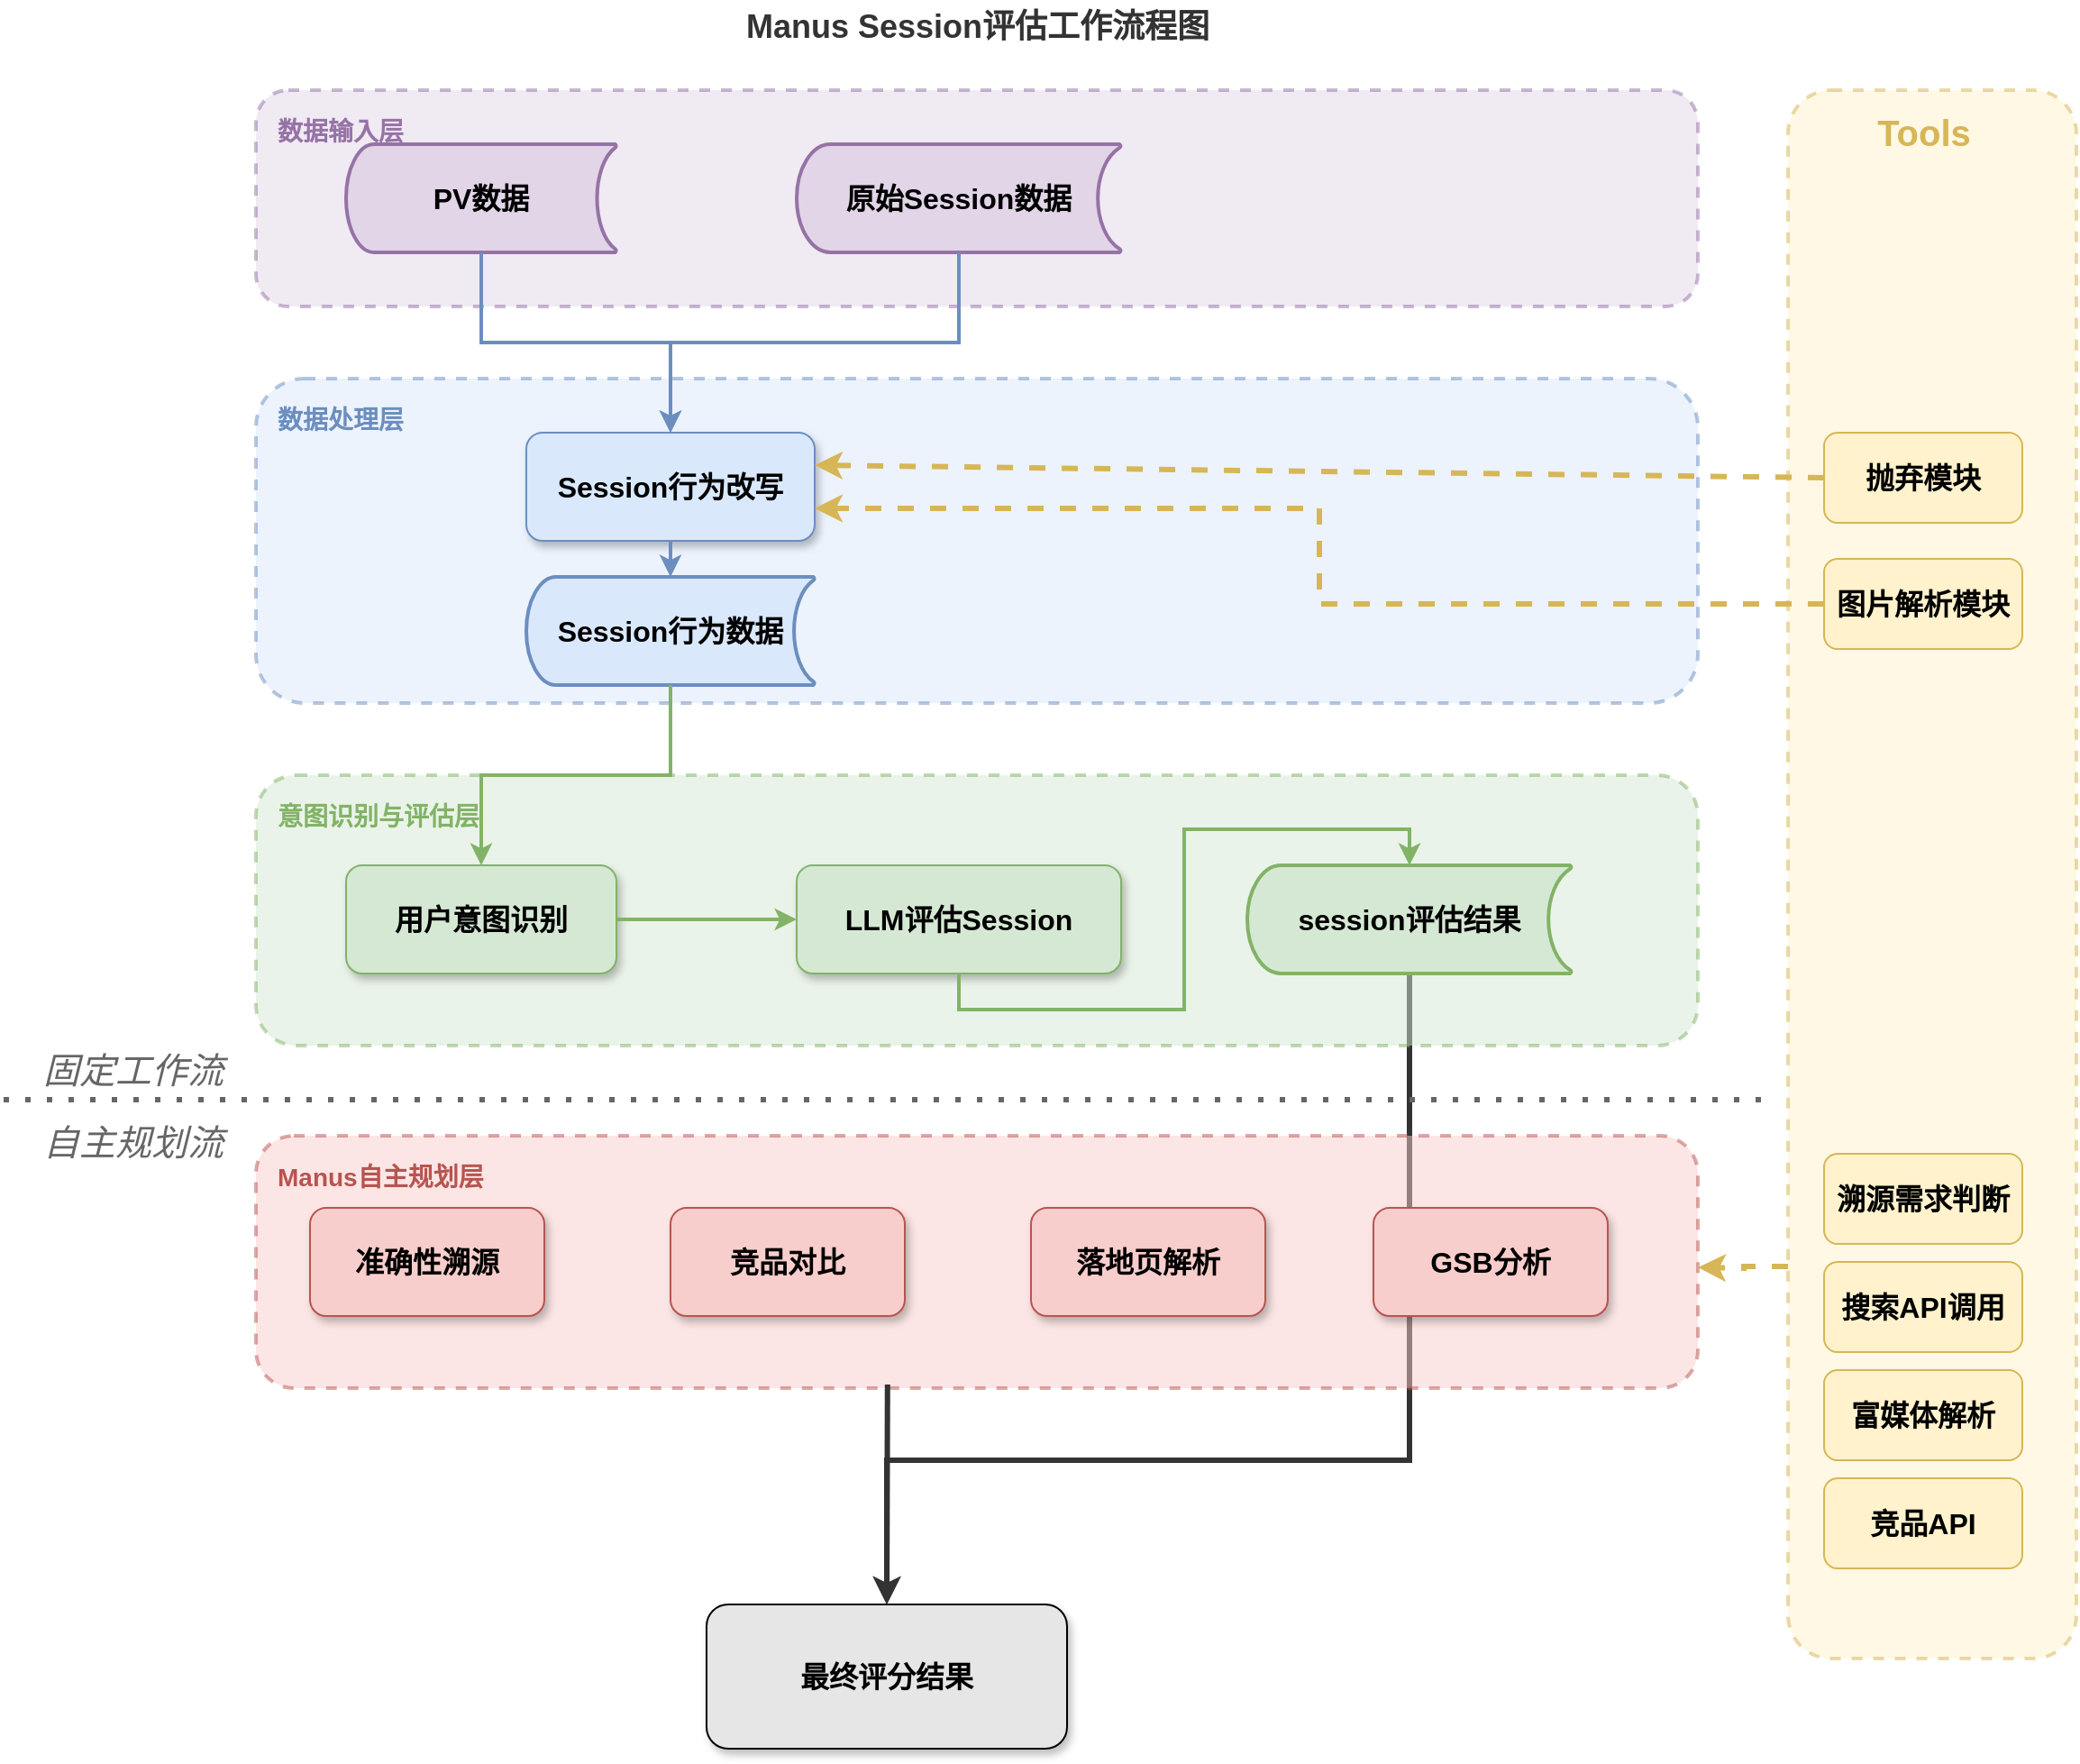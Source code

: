 <mxfile>
    <diagram name="Manus Session评估工作流程图" id="optimized_session_workflow">
        <mxGraphModel dx="728" dy="344" grid="1" gridSize="10" guides="1" tooltips="1" connect="1" arrows="1" fold="1" page="1" pageScale="1" pageWidth="2000" pageHeight="1400" math="0" shadow="0">
            <root>
                <mxCell id="0"/>
                <mxCell id="1" parent="0"/>
                <mxCell id="flow7" style="edgeStyle=orthogonalEdgeStyle;rounded=0;orthogonalLoop=1;jettySize=auto;html=1;exitX=0.5;exitY=1;exitDx=0;exitDy=0;exitPerimeter=0;entryX=0.5;entryY=0;entryDx=0;entryDy=0;strokeWidth=3;strokeColor=#333333;" parent="1" source="evaluation_result" target="final_score" edge="1">
                    <mxGeometry relative="1" as="geometry">
                        <Array as="points">
                            <mxPoint x="970" y="960"/>
                            <mxPoint x="680" y="960"/>
                        </Array>
                    </mxGeometry>
                </mxCell>
                <mxCell id="input_layer" value="" style="rounded=1;whiteSpace=wrap;html=1;fillColor=#e1d5e7;strokeColor=#9673a6;strokeWidth=2;dashed=1;opacity=50;" parent="1" vertex="1">
                    <mxGeometry x="330" y="200" width="800" height="120" as="geometry"/>
                </mxCell>
                <mxCell id="processing_layer" value="" style="rounded=1;whiteSpace=wrap;html=1;fillColor=#dae8fc;strokeColor=#6c8ebf;strokeWidth=2;dashed=1;opacity=50;" parent="1" vertex="1">
                    <mxGeometry x="330" y="360" width="800" height="180" as="geometry"/>
                </mxCell>
                <mxCell id="evaluation_layer" value="" style="rounded=1;whiteSpace=wrap;html=1;fillColor=#d5e8d4;strokeColor=#82b366;strokeWidth=2;dashed=1;opacity=50;" parent="1" vertex="1">
                    <mxGeometry x="330" y="580" width="800" height="150" as="geometry"/>
                </mxCell>
                <mxCell id="tools_layer" value="" style="rounded=1;whiteSpace=wrap;html=1;fillColor=#fff2cc;strokeColor=#d6b656;strokeWidth=2;dashed=1;opacity=50;" parent="1" vertex="1">
                    <mxGeometry x="1180" y="200" width="160" height="870" as="geometry"/>
                </mxCell>
                <mxCell id="auto_planning_layer" value="" style="rounded=1;whiteSpace=wrap;html=1;fillColor=#f8cecc;strokeColor=#b85450;strokeWidth=2;dashed=1;opacity=50;" parent="1" vertex="1">
                    <mxGeometry x="330" y="780" width="800" height="140" as="geometry"/>
                </mxCell>
                <mxCell id="pv_data" value="&lt;font style=&quot;font-size: 16px;&quot;&gt;PV数据&lt;/font&gt;" style="strokeWidth=2;html=1;shape=mxgraph.flowchart.stored_data;whiteSpace=wrap;fillColor=#e1d5e7;strokeColor=#9673a6;fontSize=12;fontStyle=1;" parent="1" vertex="1">
                    <mxGeometry x="380" y="230" width="150" height="60" as="geometry"/>
                </mxCell>
                <mxCell id="session_raw_data" value="&lt;font style=&quot;font-size: 16px;&quot;&gt;原始Session数据&lt;/font&gt;" style="strokeWidth=2;html=1;shape=mxgraph.flowchart.stored_data;whiteSpace=wrap;fillColor=#e1d5e7;strokeColor=#9673a6;fontSize=12;fontStyle=1;" parent="1" vertex="1">
                    <mxGeometry x="630" y="230" width="180" height="60" as="geometry"/>
                </mxCell>
                <mxCell id="session_rewrite" value="&lt;font style=&quot;font-size: 16px;&quot;&gt;Session行为改写&lt;/font&gt;" style="rounded=1;whiteSpace=wrap;html=1;fillColor=#dae8fc;strokeColor=#6c8ebf;fontSize=12;fontStyle=1;shadow=1;" parent="1" vertex="1">
                    <mxGeometry x="480" y="390" width="160" height="60" as="geometry"/>
                </mxCell>
                <mxCell id="session_behavior_data" value="&lt;font style=&quot;font-size: 16px;&quot;&gt;Session行为数据&lt;/font&gt;" style="strokeWidth=2;html=1;shape=mxgraph.flowchart.stored_data;whiteSpace=wrap;fillColor=#dae8fc;strokeColor=#6c8ebf;fontSize=12;fontStyle=1;" parent="1" vertex="1">
                    <mxGeometry x="480" y="470" width="160" height="60" as="geometry"/>
                </mxCell>
                <mxCell id="intent_recognition" value="&lt;font style=&quot;font-size: 16px;&quot;&gt;用户意图识别&lt;/font&gt;" style="rounded=1;whiteSpace=wrap;html=1;fillColor=#d5e8d4;strokeColor=#82b366;fontSize=12;fontStyle=1;shadow=1;" parent="1" vertex="1">
                    <mxGeometry x="380" y="630" width="150" height="60" as="geometry"/>
                </mxCell>
                <mxCell id="llm_evaluation" value="&lt;font style=&quot;font-size: 16px;&quot;&gt;LLM评估Session&lt;/font&gt;" style="rounded=1;whiteSpace=wrap;html=1;fillColor=#d5e8d4;strokeColor=#82b366;fontSize=12;fontStyle=1;shadow=1;" parent="1" vertex="1">
                    <mxGeometry x="630" y="630" width="180" height="60" as="geometry"/>
                </mxCell>
                <mxCell id="evaluation_result" value="&lt;font style=&quot;font-size: 16px;&quot;&gt;session评估结果&lt;/font&gt;" style="strokeWidth=2;html=1;shape=mxgraph.flowchart.stored_data;whiteSpace=wrap;fillColor=#d5e8d4;strokeColor=#82b366;fontSize=12;fontStyle=1;" parent="1" vertex="1">
                    <mxGeometry x="880" y="630" width="180" height="60" as="geometry"/>
                </mxCell>
                <mxCell id="discard_module" value="&lt;font style=&quot;font-size: 16px;&quot;&gt;抛弃模块&lt;/font&gt;" style="rounded=1;whiteSpace=wrap;html=1;fillColor=#fff2cc;strokeColor=#d6b656;fontSize=11;fontStyle=1;" parent="1" vertex="1">
                    <mxGeometry x="1200" y="390" width="110" height="50" as="geometry"/>
                </mxCell>
                <mxCell id="image_parser" value="&lt;font style=&quot;font-size: 16px;&quot;&gt;图片解析模块&lt;/font&gt;" style="rounded=1;whiteSpace=wrap;html=1;fillColor=#fff2cc;strokeColor=#d6b656;fontSize=11;fontStyle=1;" parent="1" vertex="1">
                    <mxGeometry x="1200" y="460" width="110" height="50" as="geometry"/>
                </mxCell>
                <mxCell id="need_tracing" value="&lt;font style=&quot;font-size: 16px;&quot;&gt;溯源需求判断&lt;/font&gt;" style="rounded=1;whiteSpace=wrap;html=1;fillColor=#fff2cc;strokeColor=#d6b656;fontSize=11;fontStyle=1;" parent="1" vertex="1">
                    <mxGeometry x="1200" y="790" width="110" height="50" as="geometry"/>
                </mxCell>
                <mxCell id="search_apis" value="&lt;font style=&quot;font-size: 16px;&quot;&gt;搜索API调用&lt;/font&gt;" style="rounded=1;whiteSpace=wrap;html=1;fillColor=#fff2cc;strokeColor=#d6b656;fontSize=11;fontStyle=1;" parent="1" vertex="1">
                    <mxGeometry x="1200" y="850" width="110" height="50" as="geometry"/>
                </mxCell>
                <mxCell id="multimedia_parser" value="&lt;font style=&quot;font-size: 16px;&quot;&gt;富媒体解析&lt;/font&gt;" style="rounded=1;whiteSpace=wrap;html=1;fillColor=#fff2cc;strokeColor=#d6b656;fontSize=11;fontStyle=1;" parent="1" vertex="1">
                    <mxGeometry x="1200" y="910" width="110" height="50" as="geometry"/>
                </mxCell>
                <mxCell id="accuracy_tracing" value="&lt;font style=&quot;font-size: 16px;&quot;&gt;准确性溯源&lt;/font&gt;" style="rounded=1;whiteSpace=wrap;html=1;fillColor=#f8cecc;strokeColor=#b85450;fontSize=12;fontStyle=1;shadow=1;" parent="1" vertex="1">
                    <mxGeometry x="360" y="820" width="130" height="60" as="geometry"/>
                </mxCell>
                <mxCell id="competitor_compare" value="&lt;font style=&quot;font-size: 16px;&quot;&gt;竞品对比&lt;/font&gt;" style="rounded=1;whiteSpace=wrap;html=1;fillColor=#f8cecc;strokeColor=#b85450;fontSize=12;fontStyle=1;shadow=1;" parent="1" vertex="1">
                    <mxGeometry x="560" y="820" width="130" height="60" as="geometry"/>
                </mxCell>
                <mxCell id="landing_page" value="&lt;font style=&quot;font-size: 16px;&quot;&gt;落地页解析&lt;/font&gt;" style="rounded=1;whiteSpace=wrap;html=1;fillColor=#f8cecc;strokeColor=#b85450;fontSize=12;fontStyle=1;shadow=1;" parent="1" vertex="1">
                    <mxGeometry x="760" y="820" width="130" height="60" as="geometry"/>
                </mxCell>
                <mxCell id="gsb_analysis" value="&lt;font style=&quot;font-size: 16px;&quot;&gt;GSB分析&lt;/font&gt;" style="rounded=1;whiteSpace=wrap;html=1;fillColor=#f8cecc;strokeColor=#b85450;fontSize=12;fontStyle=1;shadow=1;" parent="1" vertex="1">
                    <mxGeometry x="950" y="820" width="130" height="60" as="geometry"/>
                </mxCell>
                <mxCell id="final_score" value="&lt;font style=&quot;font-size: 16px;&quot;&gt;最终评分结果&lt;/font&gt;" style="rounded=1;whiteSpace=wrap;html=1;fillColor=#e6e6e6;strokeColor=#000000;fontSize=14;fontStyle=1;shadow=1;" parent="1" vertex="1">
                    <mxGeometry x="580" y="1040" width="200" height="80" as="geometry"/>
                </mxCell>
                <mxCell id="separator1" value="" style="endArrow=none;dashed=1;html=1;dashPattern=1 3;strokeWidth=3;strokeColor=#666666;" parent="1" edge="1">
                    <mxGeometry width="50" height="50" relative="1" as="geometry">
                        <mxPoint x="190" y="760" as="sourcePoint"/>
                        <mxPoint x="1170" y="760" as="targetPoint"/>
                    </mxGeometry>
                </mxCell>
                <mxCell id="input_label" value="数据输入层" style="text;html=1;align=left;verticalAlign=middle;resizable=0;points=[];autosize=1;strokeColor=none;fillColor=none;fontSize=14;fontStyle=1;fontColor=#9673a6;" parent="1" vertex="1">
                    <mxGeometry x="340" y="210" width="80" height="25" as="geometry"/>
                </mxCell>
                <mxCell id="processing_label" value="数据处理层" style="text;html=1;align=left;verticalAlign=middle;resizable=0;points=[];autosize=1;strokeColor=none;fillColor=none;fontSize=14;fontStyle=1;fontColor=#6c8ebf;" parent="1" vertex="1">
                    <mxGeometry x="340" y="370" width="80" height="25" as="geometry"/>
                </mxCell>
                <mxCell id="evaluation_label" value="意图识别与评估层" style="text;html=1;align=left;verticalAlign=middle;resizable=0;points=[];autosize=1;strokeColor=none;fillColor=none;fontSize=14;fontStyle=1;fontColor=#82b366;" parent="1" vertex="1">
                    <mxGeometry x="340" y="590" width="120" height="25" as="geometry"/>
                </mxCell>
                <mxCell id="tools_label" value="&lt;font style=&quot;font-size: 20px;&quot;&gt;Tools&lt;/font&gt;" style="text;html=1;align=center;verticalAlign=middle;resizable=0;points=[];autosize=1;strokeColor=none;fillColor=none;fontSize=14;fontStyle=1;fontColor=#D6B656;" parent="1" vertex="1">
                    <mxGeometry x="1220" y="202.5" width="70" height="40" as="geometry"/>
                </mxCell>
                <mxCell id="auto_planning_label" value="Manus自主规划层" style="text;html=1;align=left;verticalAlign=middle;resizable=0;points=[];autosize=1;strokeColor=none;fillColor=none;fontSize=14;fontStyle=1;fontColor=#b85450;" parent="1" vertex="1">
                    <mxGeometry x="340" y="790" width="120" height="25" as="geometry"/>
                </mxCell>
                <mxCell id="workflow_type1" value="&lt;font style=&quot;font-size: 20px;&quot;&gt;固定工作流&lt;/font&gt;" style="text;html=1;align=left;verticalAlign=middle;resizable=0;points=[];autosize=1;strokeColor=none;fillColor=none;fontSize=12;fontStyle=2;fontColor=#666666;" parent="1" vertex="1">
                    <mxGeometry x="210" y="723" width="120" height="40" as="geometry"/>
                </mxCell>
                <mxCell id="workflow_type2" value="&lt;font style=&quot;font-size: 20px;&quot;&gt;自主规划流&lt;/font&gt;" style="text;html=1;align=left;verticalAlign=middle;resizable=0;points=[];autosize=1;strokeColor=none;fillColor=none;fontSize=12;fontStyle=2;fontColor=#666666;" parent="1" vertex="1">
                    <mxGeometry x="210" y="763" width="120" height="40" as="geometry"/>
                </mxCell>
                <mxCell id="flow1" style="edgeStyle=orthogonalEdgeStyle;rounded=0;orthogonalLoop=1;jettySize=auto;html=1;exitX=0.5;exitY=1;exitDx=0;exitDy=0;exitPerimeter=0;entryX=0.5;entryY=0;entryDx=0;entryDy=0;strokeWidth=2;strokeColor=#6c8ebf;" parent="1" source="pv_data" target="session_rewrite" edge="1">
                    <mxGeometry relative="1" as="geometry"/>
                </mxCell>
                <mxCell id="flow2" style="edgeStyle=orthogonalEdgeStyle;rounded=0;orthogonalLoop=1;jettySize=auto;html=1;exitX=0.5;exitY=1;exitDx=0;exitDy=0;exitPerimeter=0;entryX=0.5;entryY=0;entryDx=0;entryDy=0;strokeWidth=2;strokeColor=#6c8ebf;" parent="1" source="session_raw_data" target="session_rewrite" edge="1">
                    <mxGeometry relative="1" as="geometry"/>
                </mxCell>
                <mxCell id="flow3" style="edgeStyle=orthogonalEdgeStyle;rounded=0;orthogonalLoop=1;jettySize=auto;html=1;exitX=0.5;exitY=1;exitDx=0;exitDy=0;entryX=0.5;entryY=0;entryDx=0;entryDy=0;entryPerimeter=0;strokeWidth=2;strokeColor=#6c8ebf;" parent="1" source="session_rewrite" target="session_behavior_data" edge="1">
                    <mxGeometry relative="1" as="geometry"/>
                </mxCell>
                <mxCell id="flow4" style="edgeStyle=orthogonalEdgeStyle;rounded=0;orthogonalLoop=1;jettySize=auto;html=1;exitX=0.5;exitY=1;exitDx=0;exitDy=0;exitPerimeter=0;entryX=0.5;entryY=0;entryDx=0;entryDy=0;strokeWidth=2;strokeColor=#82b366;" parent="1" source="session_behavior_data" target="intent_recognition" edge="1">
                    <mxGeometry relative="1" as="geometry"/>
                </mxCell>
                <mxCell id="flow5" style="edgeStyle=orthogonalEdgeStyle;rounded=0;orthogonalLoop=1;jettySize=auto;html=1;exitX=1;exitY=0.5;exitDx=0;exitDy=0;entryX=0;entryY=0.5;entryDx=0;entryDy=0;strokeWidth=2;strokeColor=#82b366;" parent="1" source="intent_recognition" target="llm_evaluation" edge="1">
                    <mxGeometry relative="1" as="geometry"/>
                </mxCell>
                <mxCell id="flow6" style="edgeStyle=orthogonalEdgeStyle;rounded=0;orthogonalLoop=1;jettySize=auto;html=1;exitX=0.5;exitY=1;exitDx=0;exitDy=0;entryX=0.5;entryY=0;entryDx=0;entryDy=0;entryPerimeter=0;strokeWidth=2;strokeColor=#82b366;" parent="1" source="llm_evaluation" target="evaluation_result" edge="1">
                    <mxGeometry relative="1" as="geometry"/>
                </mxCell>
                <mxCell id="tool_flow1" style="rounded=0;orthogonalLoop=1;jettySize=auto;html=1;exitX=0;exitY=0.5;exitDx=0;exitDy=0;entryX=1;entryY=0.3;entryDx=0;entryDy=0;strokeWidth=3;strokeColor=#d6b656;dashed=1;" parent="1" source="discard_module" target="session_rewrite" edge="1">
                    <mxGeometry relative="1" as="geometry"/>
                </mxCell>
                <mxCell id="tool_flow2" style="edgeStyle=orthogonalEdgeStyle;rounded=0;orthogonalLoop=1;jettySize=auto;html=1;exitX=0;exitY=0.5;exitDx=0;exitDy=0;entryX=1;entryY=0.7;entryDx=0;entryDy=0;strokeWidth=3;strokeColor=#d6b656;dashed=1;" parent="1" source="image_parser" target="session_rewrite" edge="1">
                    <mxGeometry relative="1" as="geometry"/>
                </mxCell>
                <mxCell id="title" value="Manus Session评估工作流程图" style="text;html=1;align=center;verticalAlign=middle;resizable=0;points=[];autosize=1;strokeColor=none;fillColor=none;fontSize=18;fontStyle=1;fontColor=#333333;" parent="1" vertex="1">
                    <mxGeometry x="620" y="150" width="220" height="30" as="geometry"/>
                </mxCell>
                <mxCell id="2" value="&lt;font style=&quot;font-size: 16px;&quot;&gt;竞品API&lt;/font&gt;" style="rounded=1;whiteSpace=wrap;html=1;fillColor=#fff2cc;strokeColor=#d6b656;fontSize=11;fontStyle=1;" parent="1" vertex="1">
                    <mxGeometry x="1200" y="970" width="110" height="50" as="geometry"/>
                </mxCell>
                <mxCell id="4" style="rounded=0;orthogonalLoop=1;jettySize=auto;html=1;exitX=0.438;exitY=0.986;exitDx=0;exitDy=0;exitPerimeter=0;strokeWidth=3;strokeColor=#333333;" parent="1" source="auto_planning_layer" edge="1">
                    <mxGeometry relative="1" as="geometry">
                        <mxPoint x="980" y="680" as="sourcePoint"/>
                        <mxPoint x="680" y="1040" as="targetPoint"/>
                    </mxGeometry>
                </mxCell>
                <mxCell id="11" style="edgeStyle=orthogonalEdgeStyle;rounded=0;orthogonalLoop=1;jettySize=auto;html=1;exitX=0;exitY=0.75;exitDx=0;exitDy=0;strokeWidth=3;strokeColor=#d6b656;dashed=1;" parent="1" source="tools_layer" edge="1">
                    <mxGeometry relative="1" as="geometry">
                        <mxPoint x="1210" y="495" as="sourcePoint"/>
                        <mxPoint x="1130" y="853" as="targetPoint"/>
                    </mxGeometry>
                </mxCell>
            </root>
        </mxGraphModel>
    </diagram>
</mxfile>
